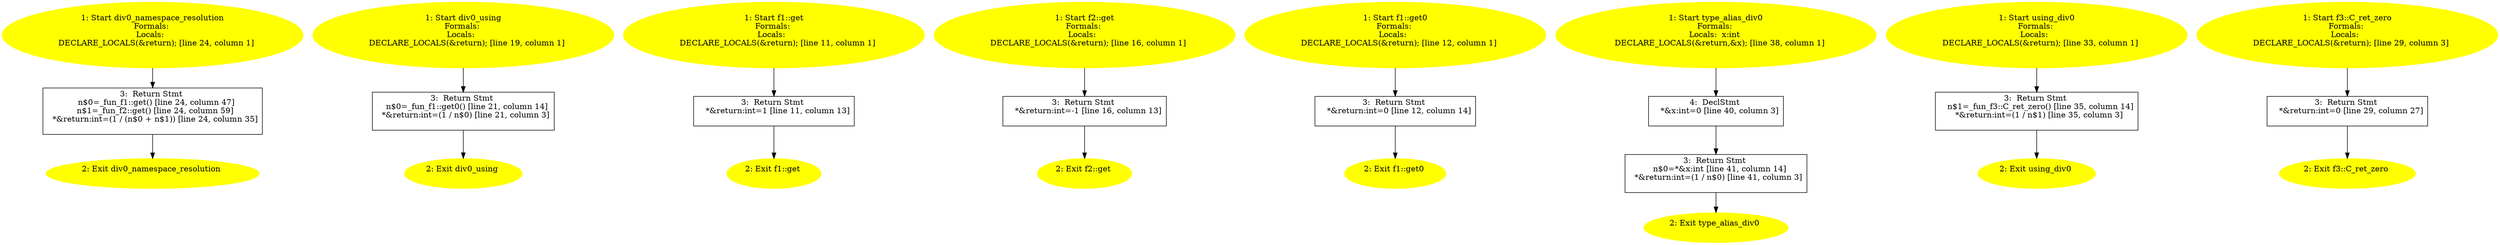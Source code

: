 /* @generated */
digraph cfg {
"div0_namespace_resolution#14165120127941064123.2433829c6d52c7e69a43e89e30e4c7fc_1" [label="1: Start div0_namespace_resolution\nFormals: \nLocals:  \n   DECLARE_LOCALS(&return); [line 24, column 1]\n " color=yellow style=filled]
	

	 "div0_namespace_resolution#14165120127941064123.2433829c6d52c7e69a43e89e30e4c7fc_1" -> "div0_namespace_resolution#14165120127941064123.2433829c6d52c7e69a43e89e30e4c7fc_3" ;
"div0_namespace_resolution#14165120127941064123.2433829c6d52c7e69a43e89e30e4c7fc_2" [label="2: Exit div0_namespace_resolution \n  " color=yellow style=filled]
	

"div0_namespace_resolution#14165120127941064123.2433829c6d52c7e69a43e89e30e4c7fc_3" [label="3:  Return Stmt \n   n$0=_fun_f1::get() [line 24, column 47]\n  n$1=_fun_f2::get() [line 24, column 59]\n  *&return:int=(1 / (n$0 + n$1)) [line 24, column 35]\n " shape="box"]
	

	 "div0_namespace_resolution#14165120127941064123.2433829c6d52c7e69a43e89e30e4c7fc_3" -> "div0_namespace_resolution#14165120127941064123.2433829c6d52c7e69a43e89e30e4c7fc_2" ;
"div0_using#4232634229583313075.9331f51b08b546cc4cf3f4b4f22e46ff_1" [label="1: Start div0_using\nFormals: \nLocals:  \n   DECLARE_LOCALS(&return); [line 19, column 1]\n " color=yellow style=filled]
	

	 "div0_using#4232634229583313075.9331f51b08b546cc4cf3f4b4f22e46ff_1" -> "div0_using#4232634229583313075.9331f51b08b546cc4cf3f4b4f22e46ff_3" ;
"div0_using#4232634229583313075.9331f51b08b546cc4cf3f4b4f22e46ff_2" [label="2: Exit div0_using \n  " color=yellow style=filled]
	

"div0_using#4232634229583313075.9331f51b08b546cc4cf3f4b4f22e46ff_3" [label="3:  Return Stmt \n   n$0=_fun_f1::get0() [line 21, column 14]\n  *&return:int=(1 / n$0) [line 21, column 3]\n " shape="box"]
	

	 "div0_using#4232634229583313075.9331f51b08b546cc4cf3f4b4f22e46ff_3" -> "div0_using#4232634229583313075.9331f51b08b546cc4cf3f4b4f22e46ff_2" ;
"get#f1#11182918362941702717.40a87222281cbcdb639beb16ed92bf79_1" [label="1: Start f1::get\nFormals: \nLocals:  \n   DECLARE_LOCALS(&return); [line 11, column 1]\n " color=yellow style=filled]
	

	 "get#f1#11182918362941702717.40a87222281cbcdb639beb16ed92bf79_1" -> "get#f1#11182918362941702717.40a87222281cbcdb639beb16ed92bf79_3" ;
"get#f1#11182918362941702717.40a87222281cbcdb639beb16ed92bf79_2" [label="2: Exit f1::get \n  " color=yellow style=filled]
	

"get#f1#11182918362941702717.40a87222281cbcdb639beb16ed92bf79_3" [label="3:  Return Stmt \n   *&return:int=1 [line 11, column 13]\n " shape="box"]
	

	 "get#f1#11182918362941702717.40a87222281cbcdb639beb16ed92bf79_3" -> "get#f1#11182918362941702717.40a87222281cbcdb639beb16ed92bf79_2" ;
"get#f2#4584566886545893232.5a8ac538c5463a04db693a70ff1f379b_1" [label="1: Start f2::get\nFormals: \nLocals:  \n   DECLARE_LOCALS(&return); [line 16, column 1]\n " color=yellow style=filled]
	

	 "get#f2#4584566886545893232.5a8ac538c5463a04db693a70ff1f379b_1" -> "get#f2#4584566886545893232.5a8ac538c5463a04db693a70ff1f379b_3" ;
"get#f2#4584566886545893232.5a8ac538c5463a04db693a70ff1f379b_2" [label="2: Exit f2::get \n  " color=yellow style=filled]
	

"get#f2#4584566886545893232.5a8ac538c5463a04db693a70ff1f379b_3" [label="3:  Return Stmt \n   *&return:int=-1 [line 16, column 13]\n " shape="box"]
	

	 "get#f2#4584566886545893232.5a8ac538c5463a04db693a70ff1f379b_3" -> "get#f2#4584566886545893232.5a8ac538c5463a04db693a70ff1f379b_2" ;
"get0#f1#8249585443771353912.5f8dd295c37fb33ddae3c72efc338f89_1" [label="1: Start f1::get0\nFormals: \nLocals:  \n   DECLARE_LOCALS(&return); [line 12, column 1]\n " color=yellow style=filled]
	

	 "get0#f1#8249585443771353912.5f8dd295c37fb33ddae3c72efc338f89_1" -> "get0#f1#8249585443771353912.5f8dd295c37fb33ddae3c72efc338f89_3" ;
"get0#f1#8249585443771353912.5f8dd295c37fb33ddae3c72efc338f89_2" [label="2: Exit f1::get0 \n  " color=yellow style=filled]
	

"get0#f1#8249585443771353912.5f8dd295c37fb33ddae3c72efc338f89_3" [label="3:  Return Stmt \n   *&return:int=0 [line 12, column 14]\n " shape="box"]
	

	 "get0#f1#8249585443771353912.5f8dd295c37fb33ddae3c72efc338f89_3" -> "get0#f1#8249585443771353912.5f8dd295c37fb33ddae3c72efc338f89_2" ;
"type_alias_div0#11064282270104671255.675c026241b82e6430f7456d997b57b4_1" [label="1: Start type_alias_div0\nFormals: \nLocals:  x:int \n   DECLARE_LOCALS(&return,&x); [line 38, column 1]\n " color=yellow style=filled]
	

	 "type_alias_div0#11064282270104671255.675c026241b82e6430f7456d997b57b4_1" -> "type_alias_div0#11064282270104671255.675c026241b82e6430f7456d997b57b4_4" ;
"type_alias_div0#11064282270104671255.675c026241b82e6430f7456d997b57b4_2" [label="2: Exit type_alias_div0 \n  " color=yellow style=filled]
	

"type_alias_div0#11064282270104671255.675c026241b82e6430f7456d997b57b4_3" [label="3:  Return Stmt \n   n$0=*&x:int [line 41, column 14]\n  *&return:int=(1 / n$0) [line 41, column 3]\n " shape="box"]
	

	 "type_alias_div0#11064282270104671255.675c026241b82e6430f7456d997b57b4_3" -> "type_alias_div0#11064282270104671255.675c026241b82e6430f7456d997b57b4_2" ;
"type_alias_div0#11064282270104671255.675c026241b82e6430f7456d997b57b4_4" [label="4:  DeclStmt \n   *&x:int=0 [line 40, column 3]\n " shape="box"]
	

	 "type_alias_div0#11064282270104671255.675c026241b82e6430f7456d997b57b4_4" -> "type_alias_div0#11064282270104671255.675c026241b82e6430f7456d997b57b4_3" ;
"using_div0#15267107907897398237.0f32134dc9668df527885e12e16348fe_1" [label="1: Start using_div0\nFormals: \nLocals:  \n   DECLARE_LOCALS(&return); [line 33, column 1]\n " color=yellow style=filled]
	

	 "using_div0#15267107907897398237.0f32134dc9668df527885e12e16348fe_1" -> "using_div0#15267107907897398237.0f32134dc9668df527885e12e16348fe_3" ;
"using_div0#15267107907897398237.0f32134dc9668df527885e12e16348fe_2" [label="2: Exit using_div0 \n  " color=yellow style=filled]
	

"using_div0#15267107907897398237.0f32134dc9668df527885e12e16348fe_3" [label="3:  Return Stmt \n   n$1=_fun_f3::C_ret_zero() [line 35, column 14]\n  *&return:int=(1 / n$1) [line 35, column 3]\n " shape="box"]
	

	 "using_div0#15267107907897398237.0f32134dc9668df527885e12e16348fe_3" -> "using_div0#15267107907897398237.0f32134dc9668df527885e12e16348fe_2" ;
"ret_zero#C#f3#(14815103288805165028).4dbfdc84a3e84f15300709ed03f3f5c1_1" [label="1: Start f3::C_ret_zero\nFormals: \nLocals:  \n   DECLARE_LOCALS(&return); [line 29, column 3]\n " color=yellow style=filled]
	

	 "ret_zero#C#f3#(14815103288805165028).4dbfdc84a3e84f15300709ed03f3f5c1_1" -> "ret_zero#C#f3#(14815103288805165028).4dbfdc84a3e84f15300709ed03f3f5c1_3" ;
"ret_zero#C#f3#(14815103288805165028).4dbfdc84a3e84f15300709ed03f3f5c1_2" [label="2: Exit f3::C_ret_zero \n  " color=yellow style=filled]
	

"ret_zero#C#f3#(14815103288805165028).4dbfdc84a3e84f15300709ed03f3f5c1_3" [label="3:  Return Stmt \n   *&return:int=0 [line 29, column 27]\n " shape="box"]
	

	 "ret_zero#C#f3#(14815103288805165028).4dbfdc84a3e84f15300709ed03f3f5c1_3" -> "ret_zero#C#f3#(14815103288805165028).4dbfdc84a3e84f15300709ed03f3f5c1_2" ;
}

